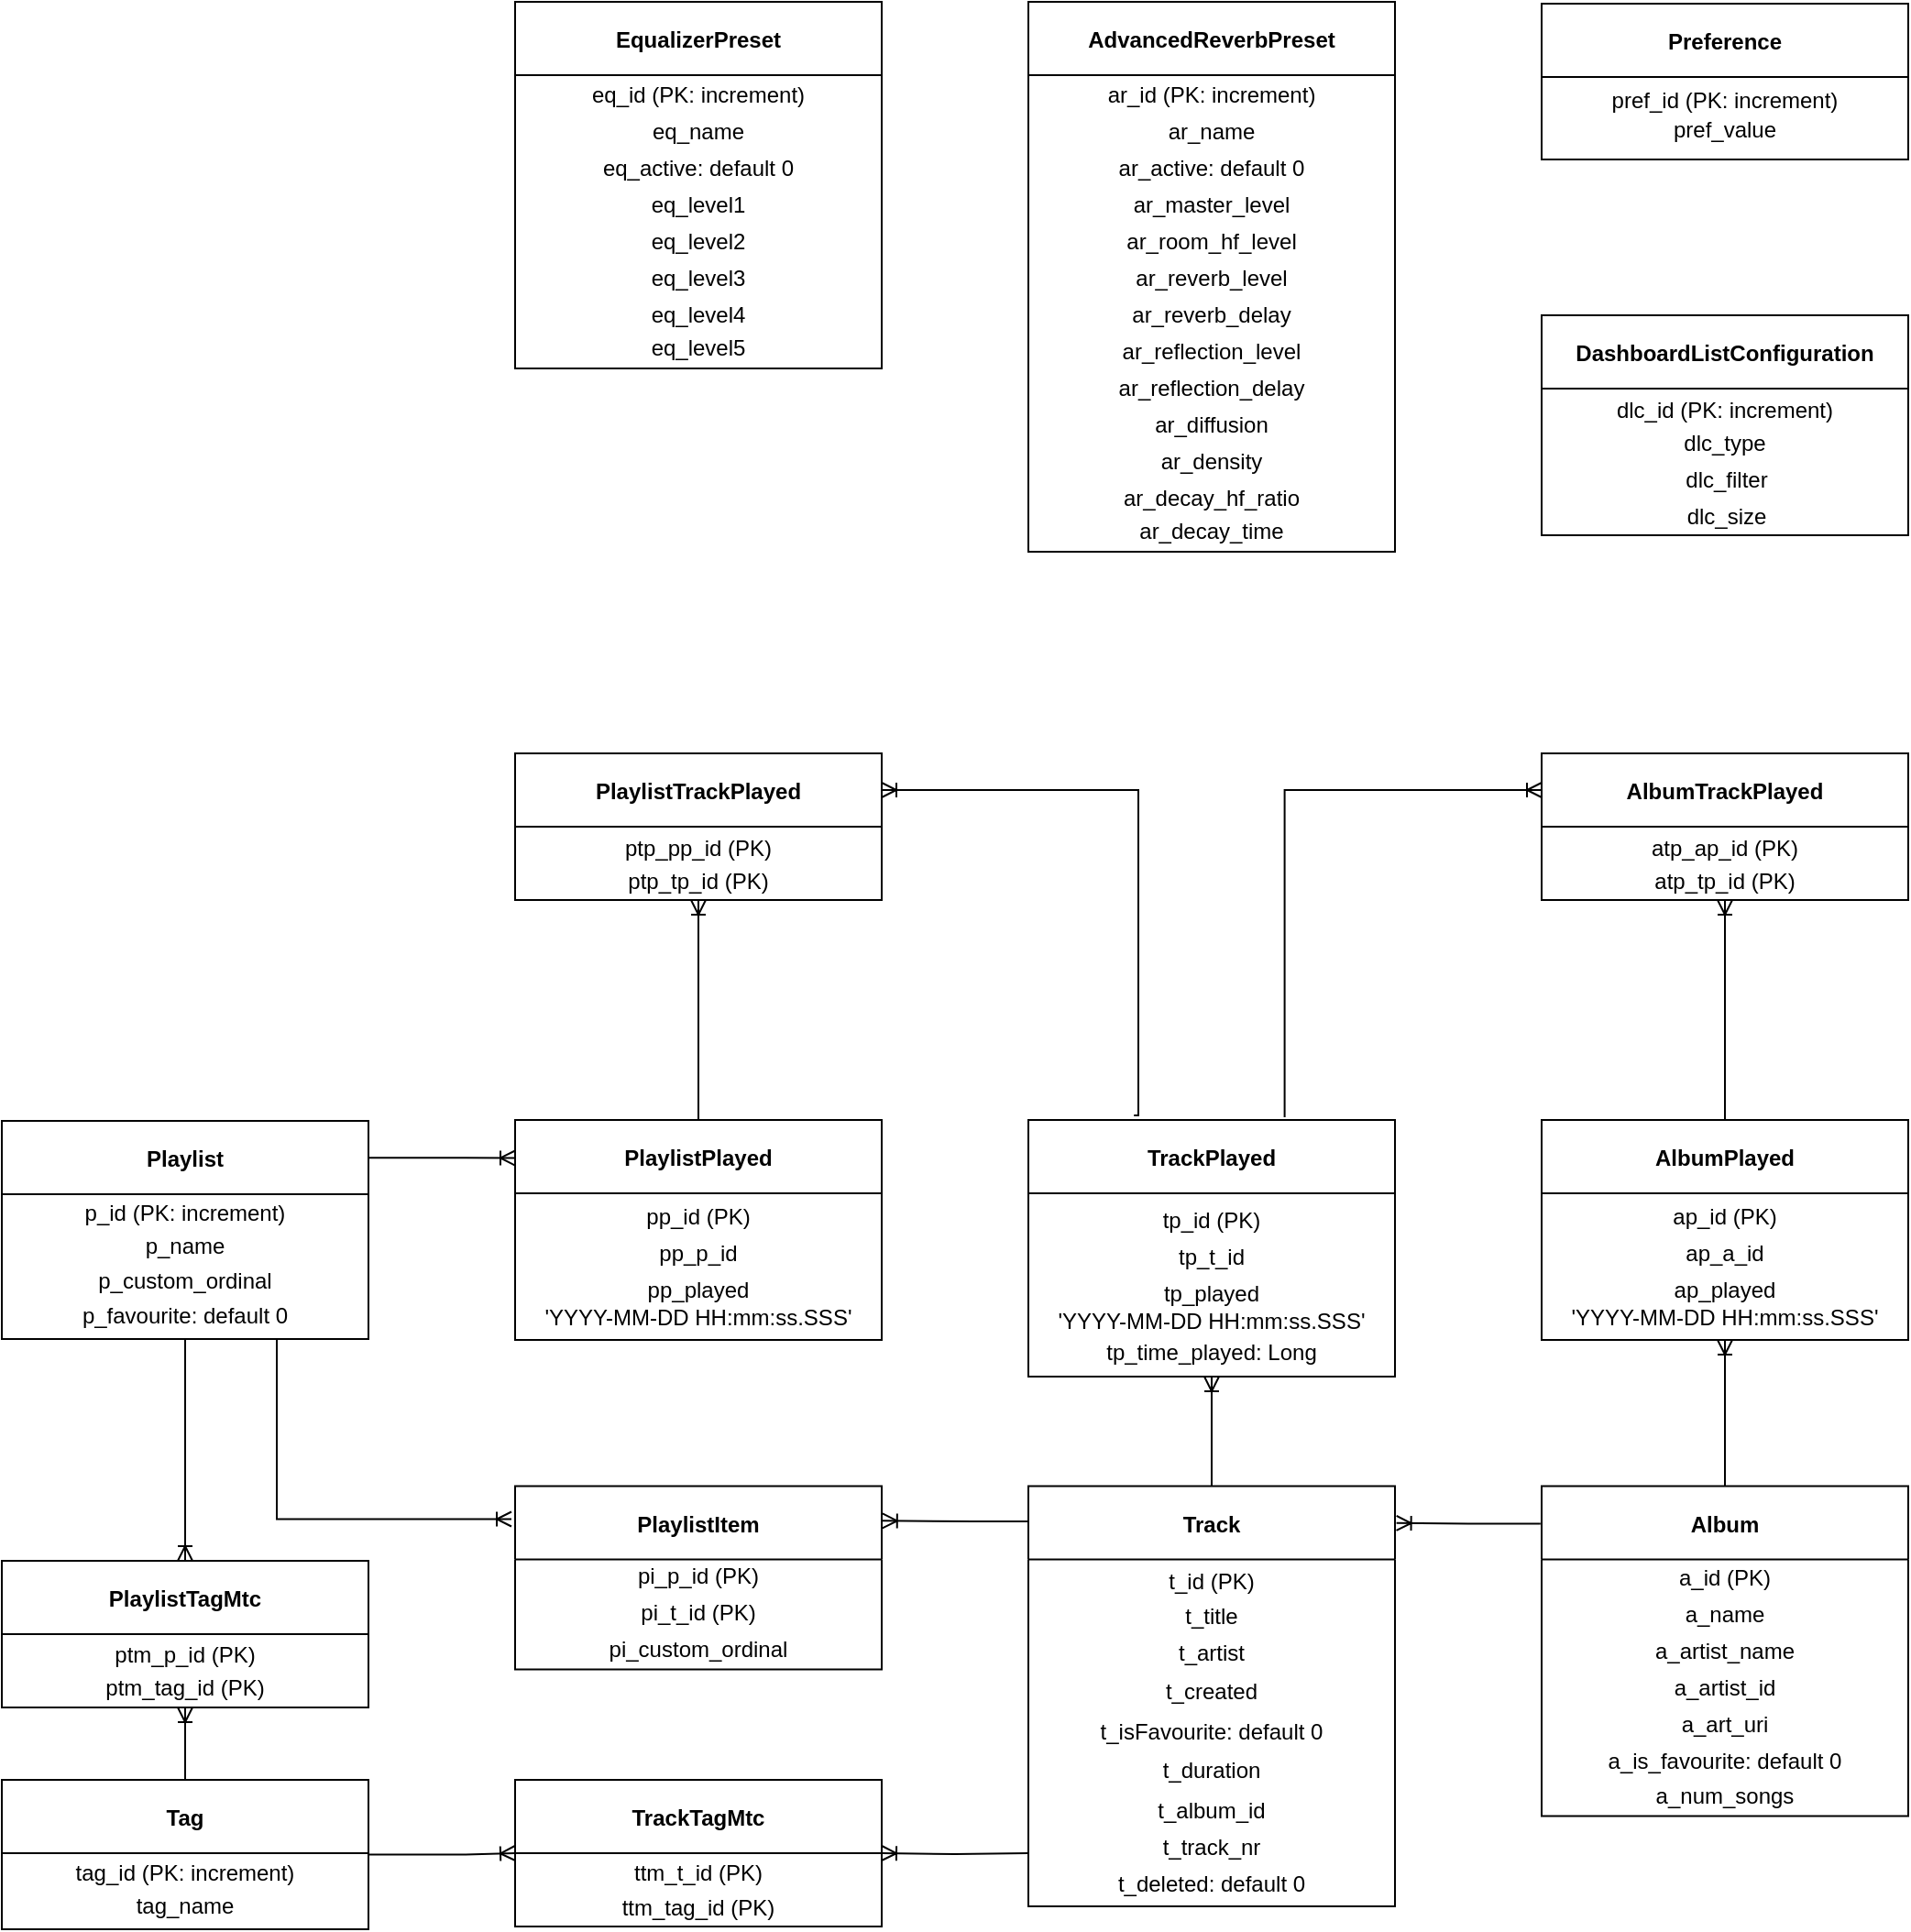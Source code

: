 <mxfile version="14.9.6" type="device"><diagram id="R2lEEEUBdFMjLlhIrx00" name="Page-1"><mxGraphModel dx="2131" dy="1140" grid="1" gridSize="10" guides="1" tooltips="1" connect="1" arrows="1" fold="1" page="1" pageScale="1" pageWidth="850" pageHeight="1100" math="0" shadow="0" extFonts="Permanent Marker^https://fonts.googleapis.com/css?family=Permanent+Marker"><root><mxCell id="0"/><mxCell id="1" parent="0"/><mxCell id="EXQ5YkTZao0YpwizTzRX-23" style="edgeStyle=orthogonalEdgeStyle;rounded=0;orthogonalLoop=1;jettySize=auto;html=1;exitX=0.5;exitY=0;exitDx=0;exitDy=0;entryX=0.5;entryY=1;entryDx=0;entryDy=0;endArrow=ERoneToMany;endFill=0;" parent="1" source="ASpLACSmr5t7BUj4uXGP-8" target="C73bpjmQPpyLcj9TKDOl-4" edge="1"><mxGeometry relative="1" as="geometry"/></mxCell><mxCell id="ASpLACSmr5t7BUj4uXGP-8" value="Tag" style="swimlane;startSize=40;" parent="1" vertex="1"><mxGeometry x="-520" y="999" width="200" height="81.5" as="geometry"/></mxCell><mxCell id="ASpLACSmr5t7BUj4uXGP-9" value="tag_id (PK: increment)" style="text;html=1;strokeColor=none;fillColor=none;align=center;verticalAlign=middle;whiteSpace=wrap;rounded=0;" parent="ASpLACSmr5t7BUj4uXGP-8" vertex="1"><mxGeometry x="10" y="41" width="180" height="20" as="geometry"/></mxCell><mxCell id="ASpLACSmr5t7BUj4uXGP-10" value="tag_name" style="text;html=1;strokeColor=none;fillColor=none;align=center;verticalAlign=middle;whiteSpace=wrap;rounded=0;" parent="ASpLACSmr5t7BUj4uXGP-8" vertex="1"><mxGeometry x="10" y="59" width="180" height="20" as="geometry"/></mxCell><mxCell id="C73bpjmQPpyLcj9TKDOl-4" value="PlaylistTagMtc" style="swimlane;startSize=40;" parent="1" vertex="1"><mxGeometry x="-520" y="879.5" width="200" height="80" as="geometry"/></mxCell><mxCell id="C73bpjmQPpyLcj9TKDOl-5" value="ptm_p_id (PK)" style="text;html=1;strokeColor=none;fillColor=none;align=center;verticalAlign=middle;whiteSpace=wrap;rounded=0;" parent="C73bpjmQPpyLcj9TKDOl-4" vertex="1"><mxGeometry x="10" y="41" width="180" height="20" as="geometry"/></mxCell><mxCell id="C73bpjmQPpyLcj9TKDOl-6" value="ptm_tag_id (PK)" style="text;html=1;strokeColor=none;fillColor=none;align=center;verticalAlign=middle;whiteSpace=wrap;rounded=0;" parent="C73bpjmQPpyLcj9TKDOl-4" vertex="1"><mxGeometry x="10" y="59" width="180" height="20" as="geometry"/></mxCell><mxCell id="C73bpjmQPpyLcj9TKDOl-7" value="TrackTagMtc" style="swimlane;startSize=40;" parent="1" vertex="1"><mxGeometry x="-240" y="999" width="200" height="80" as="geometry"/></mxCell><mxCell id="C73bpjmQPpyLcj9TKDOl-8" value="ttm_t_id (PK)" style="text;html=1;strokeColor=none;fillColor=none;align=center;verticalAlign=middle;whiteSpace=wrap;rounded=0;" parent="C73bpjmQPpyLcj9TKDOl-7" vertex="1"><mxGeometry x="10" y="41" width="180" height="20" as="geometry"/></mxCell><mxCell id="C73bpjmQPpyLcj9TKDOl-9" value="ttm_tag_id (PK)" style="text;html=1;strokeColor=none;fillColor=none;align=center;verticalAlign=middle;whiteSpace=wrap;rounded=0;" parent="C73bpjmQPpyLcj9TKDOl-7" vertex="1"><mxGeometry x="10" y="60" width="180" height="20" as="geometry"/></mxCell><mxCell id="d-JsLVM1JyWQdLtU0kbF-2" value="TrackPlayed" style="swimlane;startSize=40;" parent="1" vertex="1"><mxGeometry x="40" y="639" width="200" height="140" as="geometry"/></mxCell><mxCell id="d-JsLVM1JyWQdLtU0kbF-3" value="tp_t_id" style="text;html=1;strokeColor=none;fillColor=none;align=center;verticalAlign=middle;whiteSpace=wrap;rounded=0;" parent="d-JsLVM1JyWQdLtU0kbF-2" vertex="1"><mxGeometry x="10" y="65" width="180" height="20" as="geometry"/></mxCell><mxCell id="d-JsLVM1JyWQdLtU0kbF-4" value="tp_played&lt;br&gt;'YYYY-MM-DD HH:mm:ss.SSS'" style="text;html=1;strokeColor=none;fillColor=none;align=center;verticalAlign=middle;whiteSpace=wrap;rounded=0;" parent="d-JsLVM1JyWQdLtU0kbF-2" vertex="1"><mxGeometry x="10" y="81" width="180" height="41" as="geometry"/></mxCell><mxCell id="fkV-pkd2NKX07XmD6Tck-6" value="tp_time_played: Long" style="text;html=1;strokeColor=none;fillColor=none;align=center;verticalAlign=middle;whiteSpace=wrap;rounded=0;" parent="d-JsLVM1JyWQdLtU0kbF-2" vertex="1"><mxGeometry x="10" y="117" width="180" height="20" as="geometry"/></mxCell><mxCell id="XH_8SLgn-L2avjQo0xNR-10" value="tp_id (PK)" style="text;html=1;strokeColor=none;fillColor=none;align=center;verticalAlign=middle;whiteSpace=wrap;rounded=0;" parent="d-JsLVM1JyWQdLtU0kbF-2" vertex="1"><mxGeometry x="10" y="45" width="180" height="20" as="geometry"/></mxCell><mxCell id="EXQ5YkTZao0YpwizTzRX-2" value="" style="group" parent="1" vertex="1" connectable="0"><mxGeometry x="-520" y="639.5" width="200" height="119" as="geometry"/></mxCell><mxCell id="ASpLACSmr5t7BUj4uXGP-6" value="Playlist" style="swimlane;startSize=40;" parent="EXQ5YkTZao0YpwizTzRX-2" vertex="1"><mxGeometry width="200" height="119" as="geometry"/></mxCell><mxCell id="ASpLACSmr5t7BUj4uXGP-7" value="p_id (PK: increment)" style="text;html=1;strokeColor=none;fillColor=none;align=center;verticalAlign=middle;whiteSpace=wrap;rounded=0;" parent="ASpLACSmr5t7BUj4uXGP-6" vertex="1"><mxGeometry x="10" y="40" width="180" height="20" as="geometry"/></mxCell><mxCell id="ASpLACSmr5t7BUj4uXGP-16" value="p_name" style="text;html=1;strokeColor=none;fillColor=none;align=center;verticalAlign=middle;whiteSpace=wrap;rounded=0;" parent="EXQ5YkTZao0YpwizTzRX-2" vertex="1"><mxGeometry x="10" y="58" width="180" height="20" as="geometry"/></mxCell><mxCell id="93T6C2DbR8N9bo7Hs1vx-21" value="p_custom_ordinal" style="text;html=1;strokeColor=none;fillColor=none;align=center;verticalAlign=middle;whiteSpace=wrap;rounded=0;" parent="EXQ5YkTZao0YpwizTzRX-2" vertex="1"><mxGeometry x="10" y="77" width="180" height="20" as="geometry"/></mxCell><mxCell id="93T6C2DbR8N9bo7Hs1vx-22" value="p_favourite: default 0" style="text;html=1;strokeColor=none;fillColor=none;align=center;verticalAlign=middle;whiteSpace=wrap;rounded=0;" parent="EXQ5YkTZao0YpwizTzRX-2" vertex="1"><mxGeometry x="10" y="96" width="180" height="20" as="geometry"/></mxCell><mxCell id="EXQ5YkTZao0YpwizTzRX-3" value="" style="group" parent="1" vertex="1" connectable="0"><mxGeometry x="-240" y="838.75" width="200" height="100" as="geometry"/></mxCell><mxCell id="Jwq-ULi-y-qju-EVucu7-1" value="PlaylistItem" style="swimlane;startSize=40;" parent="EXQ5YkTZao0YpwizTzRX-3" vertex="1"><mxGeometry width="200" height="100" as="geometry"/></mxCell><mxCell id="Jwq-ULi-y-qju-EVucu7-2" value="pi_p_id (PK)" style="text;html=1;strokeColor=none;fillColor=none;align=center;verticalAlign=middle;whiteSpace=wrap;rounded=0;" parent="Jwq-ULi-y-qju-EVucu7-1" vertex="1"><mxGeometry x="10" y="39" width="180" height="20" as="geometry"/></mxCell><mxCell id="Jwq-ULi-y-qju-EVucu7-3" value="pi_t_id (PK)" style="text;html=1;strokeColor=none;fillColor=none;align=center;verticalAlign=middle;whiteSpace=wrap;rounded=0;" parent="Jwq-ULi-y-qju-EVucu7-1" vertex="1"><mxGeometry x="10" y="59" width="180" height="20" as="geometry"/></mxCell><mxCell id="93T6C2DbR8N9bo7Hs1vx-20" value="pi_custom_ordinal" style="text;html=1;strokeColor=none;fillColor=none;align=center;verticalAlign=middle;whiteSpace=wrap;rounded=0;" parent="EXQ5YkTZao0YpwizTzRX-3" vertex="1"><mxGeometry x="10" y="79" width="180" height="20" as="geometry"/></mxCell><mxCell id="EXQ5YkTZao0YpwizTzRX-4" value="" style="group" parent="1" vertex="1" connectable="0"><mxGeometry x="40" y="838.75" width="200" height="229.25" as="geometry"/></mxCell><mxCell id="ASpLACSmr5t7BUj4uXGP-1" value="Track" style="swimlane;startSize=40;" parent="EXQ5YkTZao0YpwizTzRX-4" vertex="1"><mxGeometry width="200" height="229.25" as="geometry"/></mxCell><mxCell id="ASpLACSmr5t7BUj4uXGP-4" value="t_id (PK)" style="text;html=1;strokeColor=none;fillColor=none;align=center;verticalAlign=middle;whiteSpace=wrap;rounded=0;" parent="ASpLACSmr5t7BUj4uXGP-1" vertex="1"><mxGeometry x="10" y="40.704" width="180" height="22.925" as="geometry"/></mxCell><mxCell id="93T6C2DbR8N9bo7Hs1vx-23" value="t_isFavourite: default 0" style="text;html=1;strokeColor=none;fillColor=none;align=center;verticalAlign=middle;whiteSpace=wrap;rounded=0;" parent="ASpLACSmr5t7BUj4uXGP-1" vertex="1"><mxGeometry x="10" y="122.55" width="180" height="22.925" as="geometry"/></mxCell><mxCell id="SshMNhiajl-poPOWsSwz-1" value="t_duration" style="text;html=1;strokeColor=none;fillColor=none;align=center;verticalAlign=middle;whiteSpace=wrap;rounded=0;" parent="ASpLACSmr5t7BUj4uXGP-1" vertex="1"><mxGeometry x="10" y="143.475" width="180" height="22.925" as="geometry"/></mxCell><mxCell id="SshMNhiajl-poPOWsSwz-2" value="t_album_id" style="text;html=1;strokeColor=none;fillColor=none;align=center;verticalAlign=middle;whiteSpace=wrap;rounded=0;" parent="ASpLACSmr5t7BUj4uXGP-1" vertex="1"><mxGeometry x="10" y="165.4" width="180" height="22.925" as="geometry"/></mxCell><mxCell id="EXQ5YkTZao0YpwizTzRX-1" value="t_deleted: default 0" style="text;html=1;strokeColor=none;fillColor=none;align=center;verticalAlign=middle;whiteSpace=wrap;rounded=0;" parent="ASpLACSmr5t7BUj4uXGP-1" vertex="1"><mxGeometry x="10" y="205.325" width="180" height="22.925" as="geometry"/></mxCell><mxCell id="x-qk6k42d9C1XawfwhMS-1" value="t_track_nr" style="text;html=1;strokeColor=none;fillColor=none;align=center;verticalAlign=middle;whiteSpace=wrap;rounded=0;" parent="ASpLACSmr5t7BUj4uXGP-1" vertex="1"><mxGeometry x="10" y="187.25" width="180" height="20" as="geometry"/></mxCell><mxCell id="ASpLACSmr5t7BUj4uXGP-5" value="t_title" style="text;html=1;strokeColor=none;fillColor=none;align=center;verticalAlign=middle;whiteSpace=wrap;rounded=0;" parent="EXQ5YkTZao0YpwizTzRX-4" vertex="1"><mxGeometry x="10" y="59.629" width="180" height="22.925" as="geometry"/></mxCell><mxCell id="ASpLACSmr5t7BUj4uXGP-14" value="t_artist" style="text;html=1;strokeColor=none;fillColor=none;align=center;verticalAlign=middle;whiteSpace=wrap;rounded=0;" parent="EXQ5YkTZao0YpwizTzRX-4" vertex="1"><mxGeometry x="10" y="79.7" width="180" height="22.925" as="geometry"/></mxCell><mxCell id="93T6C2DbR8N9bo7Hs1vx-1" value="t_created" style="text;html=1;strokeColor=none;fillColor=none;align=center;verticalAlign=middle;whiteSpace=wrap;rounded=0;" parent="EXQ5YkTZao0YpwizTzRX-4" vertex="1"><mxGeometry x="10" y="100.625" width="180" height="22.925" as="geometry"/></mxCell><mxCell id="EXQ5YkTZao0YpwizTzRX-5" value="" style="group" parent="1" vertex="1" connectable="0"><mxGeometry x="-240" y="29" width="200" height="200" as="geometry"/></mxCell><mxCell id="ASpLACSmr5t7BUj4uXGP-19" value="EqualizerPreset" style="swimlane;startSize=40;" parent="EXQ5YkTZao0YpwizTzRX-5" vertex="1"><mxGeometry width="200" height="200" as="geometry"/></mxCell><mxCell id="ASpLACSmr5t7BUj4uXGP-20" value="eq_id (PK: increment)" style="text;html=1;strokeColor=none;fillColor=none;align=center;verticalAlign=middle;whiteSpace=wrap;rounded=0;" parent="ASpLACSmr5t7BUj4uXGP-19" vertex="1"><mxGeometry x="10" y="41" width="180" height="20" as="geometry"/></mxCell><mxCell id="ASpLACSmr5t7BUj4uXGP-21" value="eq_name" style="text;html=1;strokeColor=none;fillColor=none;align=center;verticalAlign=middle;whiteSpace=wrap;rounded=0;" parent="ASpLACSmr5t7BUj4uXGP-19" vertex="1"><mxGeometry x="10" y="61" width="180" height="20" as="geometry"/></mxCell><mxCell id="ASpLACSmr5t7BUj4uXGP-22" value="eq_active: default 0" style="text;html=1;strokeColor=none;fillColor=none;align=center;verticalAlign=middle;whiteSpace=wrap;rounded=0;" parent="ASpLACSmr5t7BUj4uXGP-19" vertex="1"><mxGeometry x="10" y="81" width="180" height="20" as="geometry"/></mxCell><mxCell id="ASpLACSmr5t7BUj4uXGP-23" value="eq_level1" style="text;html=1;strokeColor=none;fillColor=none;align=center;verticalAlign=middle;whiteSpace=wrap;rounded=0;" parent="ASpLACSmr5t7BUj4uXGP-19" vertex="1"><mxGeometry x="10" y="101" width="180" height="20" as="geometry"/></mxCell><mxCell id="93T6C2DbR8N9bo7Hs1vx-12" value="eq_level2" style="text;html=1;strokeColor=none;fillColor=none;align=center;verticalAlign=middle;whiteSpace=wrap;rounded=0;" parent="EXQ5YkTZao0YpwizTzRX-5" vertex="1"><mxGeometry x="10" y="121" width="180" height="20" as="geometry"/></mxCell><mxCell id="93T6C2DbR8N9bo7Hs1vx-13" value="eq_level3" style="text;html=1;strokeColor=none;fillColor=none;align=center;verticalAlign=middle;whiteSpace=wrap;rounded=0;" parent="EXQ5YkTZao0YpwizTzRX-5" vertex="1"><mxGeometry x="10" y="141" width="180" height="20" as="geometry"/></mxCell><mxCell id="93T6C2DbR8N9bo7Hs1vx-14" value="eq_level4" style="text;html=1;strokeColor=none;fillColor=none;align=center;verticalAlign=middle;whiteSpace=wrap;rounded=0;" parent="EXQ5YkTZao0YpwizTzRX-5" vertex="1"><mxGeometry x="10" y="161" width="180" height="20" as="geometry"/></mxCell><mxCell id="93T6C2DbR8N9bo7Hs1vx-15" value="eq_level5" style="text;html=1;strokeColor=none;fillColor=none;align=center;verticalAlign=middle;whiteSpace=wrap;rounded=0;" parent="EXQ5YkTZao0YpwizTzRX-5" vertex="1"><mxGeometry x="10" y="179" width="180" height="20" as="geometry"/></mxCell><mxCell id="EXQ5YkTZao0YpwizTzRX-6" value="" style="group" parent="1" vertex="1" connectable="0"><mxGeometry x="40" y="29" width="200" height="300" as="geometry"/></mxCell><mxCell id="Jwq-ULi-y-qju-EVucu7-20" value="AdvancedReverbPreset" style="swimlane;startSize=40;" parent="EXQ5YkTZao0YpwizTzRX-6" vertex="1"><mxGeometry width="200" height="300" as="geometry"/></mxCell><mxCell id="Jwq-ULi-y-qju-EVucu7-21" value="ar_id (PK: increment)" style="text;html=1;strokeColor=none;fillColor=none;align=center;verticalAlign=middle;whiteSpace=wrap;rounded=0;" parent="Jwq-ULi-y-qju-EVucu7-20" vertex="1"><mxGeometry x="10" y="41" width="180" height="20" as="geometry"/></mxCell><mxCell id="Jwq-ULi-y-qju-EVucu7-22" value="ar_name" style="text;html=1;strokeColor=none;fillColor=none;align=center;verticalAlign=middle;whiteSpace=wrap;rounded=0;" parent="Jwq-ULi-y-qju-EVucu7-20" vertex="1"><mxGeometry x="10" y="61" width="180" height="20" as="geometry"/></mxCell><mxCell id="Jwq-ULi-y-qju-EVucu7-23" value="ar_active: default 0" style="text;html=1;strokeColor=none;fillColor=none;align=center;verticalAlign=middle;whiteSpace=wrap;rounded=0;" parent="Jwq-ULi-y-qju-EVucu7-20" vertex="1"><mxGeometry x="10" y="81" width="180" height="20" as="geometry"/></mxCell><mxCell id="Jwq-ULi-y-qju-EVucu7-24" value="ar_master_level" style="text;html=1;strokeColor=none;fillColor=none;align=center;verticalAlign=middle;whiteSpace=wrap;rounded=0;" parent="Jwq-ULi-y-qju-EVucu7-20" vertex="1"><mxGeometry x="10" y="101" width="180" height="20" as="geometry"/></mxCell><mxCell id="93T6C2DbR8N9bo7Hs1vx-3" value="ar_room_hf_level" style="text;html=1;strokeColor=none;fillColor=none;align=center;verticalAlign=middle;whiteSpace=wrap;rounded=0;" parent="EXQ5YkTZao0YpwizTzRX-6" vertex="1"><mxGeometry x="10" y="121" width="180" height="20" as="geometry"/></mxCell><mxCell id="93T6C2DbR8N9bo7Hs1vx-4" value="ar_reverb_level" style="text;html=1;strokeColor=none;fillColor=none;align=center;verticalAlign=middle;whiteSpace=wrap;rounded=0;" parent="EXQ5YkTZao0YpwizTzRX-6" vertex="1"><mxGeometry x="10" y="141" width="180" height="20" as="geometry"/></mxCell><mxCell id="93T6C2DbR8N9bo7Hs1vx-5" value="ar_reverb_delay" style="text;html=1;strokeColor=none;fillColor=none;align=center;verticalAlign=middle;whiteSpace=wrap;rounded=0;" parent="EXQ5YkTZao0YpwizTzRX-6" vertex="1"><mxGeometry x="10" y="161" width="180" height="20" as="geometry"/></mxCell><mxCell id="93T6C2DbR8N9bo7Hs1vx-6" value="ar_reflection_level" style="text;html=1;strokeColor=none;fillColor=none;align=center;verticalAlign=middle;whiteSpace=wrap;rounded=0;" parent="EXQ5YkTZao0YpwizTzRX-6" vertex="1"><mxGeometry x="10" y="181" width="180" height="20" as="geometry"/></mxCell><mxCell id="93T6C2DbR8N9bo7Hs1vx-7" value="ar_reflection_delay" style="text;html=1;strokeColor=none;fillColor=none;align=center;verticalAlign=middle;whiteSpace=wrap;rounded=0;" parent="EXQ5YkTZao0YpwizTzRX-6" vertex="1"><mxGeometry x="10" y="201" width="180" height="20" as="geometry"/></mxCell><mxCell id="93T6C2DbR8N9bo7Hs1vx-8" value="ar_diffusion" style="text;html=1;strokeColor=none;fillColor=none;align=center;verticalAlign=middle;whiteSpace=wrap;rounded=0;" parent="EXQ5YkTZao0YpwizTzRX-6" vertex="1"><mxGeometry x="10" y="221" width="180" height="20" as="geometry"/></mxCell><mxCell id="93T6C2DbR8N9bo7Hs1vx-9" value="ar_density" style="text;html=1;strokeColor=none;fillColor=none;align=center;verticalAlign=middle;whiteSpace=wrap;rounded=0;" parent="EXQ5YkTZao0YpwizTzRX-6" vertex="1"><mxGeometry x="10" y="241" width="180" height="20" as="geometry"/></mxCell><mxCell id="93T6C2DbR8N9bo7Hs1vx-10" value="ar_decay_hf_ratio" style="text;html=1;strokeColor=none;fillColor=none;align=center;verticalAlign=middle;whiteSpace=wrap;rounded=0;" parent="EXQ5YkTZao0YpwizTzRX-6" vertex="1"><mxGeometry x="10" y="261" width="180" height="20" as="geometry"/></mxCell><mxCell id="93T6C2DbR8N9bo7Hs1vx-11" value="ar_decay_time" style="text;html=1;strokeColor=none;fillColor=none;align=center;verticalAlign=middle;whiteSpace=wrap;rounded=0;" parent="EXQ5YkTZao0YpwizTzRX-6" vertex="1"><mxGeometry x="10" y="279" width="180" height="20" as="geometry"/></mxCell><mxCell id="EXQ5YkTZao0YpwizTzRX-7" value="AlbumPlayed" style="swimlane;startSize=40;" parent="1" vertex="1"><mxGeometry x="320" y="639" width="200" height="120" as="geometry"/></mxCell><mxCell id="EXQ5YkTZao0YpwizTzRX-8" value="ap_a_id" style="text;html=1;strokeColor=none;fillColor=none;align=center;verticalAlign=middle;whiteSpace=wrap;rounded=0;" parent="EXQ5YkTZao0YpwizTzRX-7" vertex="1"><mxGeometry x="10" y="63" width="180" height="20" as="geometry"/></mxCell><mxCell id="EXQ5YkTZao0YpwizTzRX-9" value="ap_played&lt;br&gt;'YYYY-MM-DD HH:mm:ss.SSS'" style="text;html=1;strokeColor=none;fillColor=none;align=center;verticalAlign=middle;whiteSpace=wrap;rounded=0;" parent="EXQ5YkTZao0YpwizTzRX-7" vertex="1"><mxGeometry x="10" y="79" width="180" height="41" as="geometry"/></mxCell><mxCell id="XH_8SLgn-L2avjQo0xNR-9" value="ap_id (PK)" style="text;html=1;strokeColor=none;fillColor=none;align=center;verticalAlign=middle;whiteSpace=wrap;rounded=0;" parent="EXQ5YkTZao0YpwizTzRX-7" vertex="1"><mxGeometry x="10" y="43" width="180" height="20" as="geometry"/></mxCell><mxCell id="EXQ5YkTZao0YpwizTzRX-10" value="PlaylistPlayed" style="swimlane;startSize=40;" parent="1" vertex="1"><mxGeometry x="-240" y="639" width="200" height="120" as="geometry"/></mxCell><mxCell id="EXQ5YkTZao0YpwizTzRX-11" value="pp_p_id" style="text;html=1;strokeColor=none;fillColor=none;align=center;verticalAlign=middle;whiteSpace=wrap;rounded=0;" parent="EXQ5YkTZao0YpwizTzRX-10" vertex="1"><mxGeometry x="10" y="63" width="180" height="20" as="geometry"/></mxCell><mxCell id="EXQ5YkTZao0YpwizTzRX-12" value="pp_played&lt;br&gt;'YYYY-MM-DD HH:mm:ss.SSS'" style="text;html=1;strokeColor=none;fillColor=none;align=center;verticalAlign=middle;whiteSpace=wrap;rounded=0;" parent="EXQ5YkTZao0YpwizTzRX-10" vertex="1"><mxGeometry x="10" y="79" width="180" height="41" as="geometry"/></mxCell><mxCell id="XH_8SLgn-L2avjQo0xNR-8" value="pp_id (PK)" style="text;html=1;strokeColor=none;fillColor=none;align=center;verticalAlign=middle;whiteSpace=wrap;rounded=0;" parent="EXQ5YkTZao0YpwizTzRX-10" vertex="1"><mxGeometry x="10" y="43" width="180" height="20" as="geometry"/></mxCell><mxCell id="EXQ5YkTZao0YpwizTzRX-13" value="Album" style="swimlane;startSize=40;" parent="1" vertex="1"><mxGeometry x="320" y="838.75" width="200" height="180" as="geometry"/></mxCell><mxCell id="EXQ5YkTZao0YpwizTzRX-14" value="a_id (PK)" style="text;html=1;strokeColor=none;fillColor=none;align=center;verticalAlign=middle;whiteSpace=wrap;rounded=0;" parent="EXQ5YkTZao0YpwizTzRX-13" vertex="1"><mxGeometry x="10" y="40" width="180" height="20" as="geometry"/></mxCell><mxCell id="EXQ5YkTZao0YpwizTzRX-16" value="a_name" style="text;html=1;strokeColor=none;fillColor=none;align=center;verticalAlign=middle;whiteSpace=wrap;rounded=0;" parent="EXQ5YkTZao0YpwizTzRX-13" vertex="1"><mxGeometry x="10" y="60" width="180" height="20" as="geometry"/></mxCell><mxCell id="EXQ5YkTZao0YpwizTzRX-17" value="a_artist_name" style="text;html=1;strokeColor=none;fillColor=none;align=center;verticalAlign=middle;whiteSpace=wrap;rounded=0;" parent="EXQ5YkTZao0YpwizTzRX-13" vertex="1"><mxGeometry x="10" y="80" width="180" height="20" as="geometry"/></mxCell><mxCell id="EXQ5YkTZao0YpwizTzRX-18" value="a_artist_id" style="text;html=1;strokeColor=none;fillColor=none;align=center;verticalAlign=middle;whiteSpace=wrap;rounded=0;" parent="EXQ5YkTZao0YpwizTzRX-13" vertex="1"><mxGeometry x="10" y="100" width="180" height="20" as="geometry"/></mxCell><mxCell id="EXQ5YkTZao0YpwizTzRX-19" value="a_art_uri" style="text;html=1;strokeColor=none;fillColor=none;align=center;verticalAlign=middle;whiteSpace=wrap;rounded=0;" parent="EXQ5YkTZao0YpwizTzRX-13" vertex="1"><mxGeometry x="10" y="120" width="180" height="20" as="geometry"/></mxCell><mxCell id="EXQ5YkTZao0YpwizTzRX-20" value="a_is_favourite: default 0" style="text;html=1;strokeColor=none;fillColor=none;align=center;verticalAlign=middle;whiteSpace=wrap;rounded=0;" parent="EXQ5YkTZao0YpwizTzRX-13" vertex="1"><mxGeometry x="10" y="140" width="180" height="20" as="geometry"/></mxCell><mxCell id="EXQ5YkTZao0YpwizTzRX-21" value="a_num_songs" style="text;html=1;strokeColor=none;fillColor=none;align=center;verticalAlign=middle;whiteSpace=wrap;rounded=0;" parent="EXQ5YkTZao0YpwizTzRX-13" vertex="1"><mxGeometry x="10" y="159" width="180" height="20" as="geometry"/></mxCell><mxCell id="EXQ5YkTZao0YpwizTzRX-25" style="edgeStyle=orthogonalEdgeStyle;rounded=0;orthogonalLoop=1;jettySize=auto;html=1;exitX=0.5;exitY=1;exitDx=0;exitDy=0;endArrow=ERoneToMany;endFill=0;entryX=0.5;entryY=0;entryDx=0;entryDy=0;" parent="1" source="ASpLACSmr5t7BUj4uXGP-6" target="C73bpjmQPpyLcj9TKDOl-4" edge="1"><mxGeometry relative="1" as="geometry"><mxPoint x="-20" y="879.5" as="sourcePoint"/><mxPoint x="-140" y="879" as="targetPoint"/><Array as="points"><mxPoint x="-420" y="859"/><mxPoint x="-420" y="859"/></Array></mxGeometry></mxCell><mxCell id="EXQ5YkTZao0YpwizTzRX-26" style="edgeStyle=orthogonalEdgeStyle;rounded=0;orthogonalLoop=1;jettySize=auto;html=1;exitX=1.001;exitY=0.169;exitDx=0;exitDy=0;endArrow=ERoneToMany;endFill=0;entryX=0;entryY=0.173;entryDx=0;entryDy=0;entryPerimeter=0;exitPerimeter=0;" parent="1" source="ASpLACSmr5t7BUj4uXGP-6" target="EXQ5YkTZao0YpwizTzRX-10" edge="1"><mxGeometry relative="1" as="geometry"><mxPoint x="-140" y="669.25" as="sourcePoint"/><mxPoint x="-140" y="639" as="targetPoint"/></mxGeometry></mxCell><mxCell id="EXQ5YkTZao0YpwizTzRX-27" style="edgeStyle=orthogonalEdgeStyle;rounded=0;orthogonalLoop=1;jettySize=auto;html=1;exitX=0.75;exitY=1;exitDx=0;exitDy=0;endArrow=ERoneToMany;endFill=0;entryX=-0.01;entryY=0.18;entryDx=0;entryDy=0;entryPerimeter=0;" parent="1" source="ASpLACSmr5t7BUj4uXGP-6" target="Jwq-ULi-y-qju-EVucu7-1" edge="1"><mxGeometry relative="1" as="geometry"><mxPoint x="-290" y="759.25" as="sourcePoint"/><mxPoint x="-290" y="839.75" as="targetPoint"/><Array as="points"><mxPoint x="-370" y="857"/></Array></mxGeometry></mxCell><mxCell id="EXQ5YkTZao0YpwizTzRX-28" style="edgeStyle=orthogonalEdgeStyle;rounded=0;orthogonalLoop=1;jettySize=auto;html=1;endArrow=ERoneToMany;endFill=0;entryX=1.002;entryY=0.189;entryDx=0;entryDy=0;entryPerimeter=0;" parent="1" target="Jwq-ULi-y-qju-EVucu7-1" edge="1"><mxGeometry relative="1" as="geometry"><mxPoint x="40" y="858" as="sourcePoint"/><mxPoint x="-37" y="858" as="targetPoint"/><Array as="points"><mxPoint x="10" y="858"/></Array></mxGeometry></mxCell><mxCell id="EXQ5YkTZao0YpwizTzRX-29" style="edgeStyle=orthogonalEdgeStyle;rounded=0;orthogonalLoop=1;jettySize=auto;html=1;exitX=1;exitY=0.5;exitDx=0;exitDy=0;endArrow=ERoneToMany;endFill=0;entryX=0;entryY=0.5;entryDx=0;entryDy=0;" parent="1" source="ASpLACSmr5t7BUj4uXGP-8" target="C73bpjmQPpyLcj9TKDOl-7" edge="1"><mxGeometry relative="1" as="geometry"><mxPoint x="-40" y="1059.003" as="sourcePoint"/><mxPoint x="-220" y="1028" as="targetPoint"/><Array as="points"><mxPoint x="-270" y="1040"/></Array></mxGeometry></mxCell><mxCell id="EXQ5YkTZao0YpwizTzRX-30" style="edgeStyle=orthogonalEdgeStyle;rounded=0;orthogonalLoop=1;jettySize=auto;html=1;endArrow=ERoneToMany;endFill=0;entryX=1;entryY=0.5;entryDx=0;entryDy=0;" parent="1" target="C73bpjmQPpyLcj9TKDOl-7" edge="1"><mxGeometry relative="1" as="geometry"><mxPoint x="40" y="1039" as="sourcePoint"/><mxPoint x="-20" y="1039" as="targetPoint"/><Array as="points"/></mxGeometry></mxCell><mxCell id="EXQ5YkTZao0YpwizTzRX-31" style="edgeStyle=orthogonalEdgeStyle;rounded=0;orthogonalLoop=1;jettySize=auto;html=1;exitX=0.5;exitY=0;exitDx=0;exitDy=0;endArrow=ERoneToMany;endFill=0;" parent="1" source="ASpLACSmr5t7BUj4uXGP-1" edge="1"><mxGeometry relative="1" as="geometry"><mxPoint x="240" y="959.503" as="sourcePoint"/><mxPoint x="140" y="779" as="targetPoint"/><Array as="points"><mxPoint x="140" y="799"/><mxPoint x="140" y="799"/></Array></mxGeometry></mxCell><mxCell id="EXQ5YkTZao0YpwizTzRX-32" style="edgeStyle=orthogonalEdgeStyle;rounded=0;orthogonalLoop=1;jettySize=auto;html=1;exitX=0.5;exitY=0;exitDx=0;exitDy=0;endArrow=ERoneToMany;endFill=0;" parent="1" edge="1"><mxGeometry relative="1" as="geometry"><mxPoint x="420" y="838.75" as="sourcePoint"/><mxPoint x="420" y="759" as="targetPoint"/><Array as="points"/></mxGeometry></mxCell><mxCell id="wpwrV4D0VXf5bUT_3btV-1" value="" style="group" parent="1" vertex="1" connectable="0"><mxGeometry x="320" y="30" width="200" height="170" as="geometry"/></mxCell><mxCell id="wpwrV4D0VXf5bUT_3btV-2" value="Preference" style="swimlane;startSize=40;" parent="wpwrV4D0VXf5bUT_3btV-1" vertex="1"><mxGeometry width="200" height="85" as="geometry"/></mxCell><mxCell id="wpwrV4D0VXf5bUT_3btV-3" value="pref_id (PK: increment)" style="text;html=1;strokeColor=none;fillColor=none;align=center;verticalAlign=middle;whiteSpace=wrap;rounded=0;" parent="wpwrV4D0VXf5bUT_3btV-2" vertex="1"><mxGeometry x="10" y="44.85" width="180" height="17" as="geometry"/></mxCell><mxCell id="wpwrV4D0VXf5bUT_3btV-5" value="pref_value" style="text;html=1;strokeColor=none;fillColor=none;align=center;verticalAlign=middle;whiteSpace=wrap;rounded=0;" parent="wpwrV4D0VXf5bUT_3btV-2" vertex="1"><mxGeometry x="10" y="60.15" width="180" height="17" as="geometry"/></mxCell><mxCell id="XH_8SLgn-L2avjQo0xNR-1" style="edgeStyle=orthogonalEdgeStyle;rounded=0;orthogonalLoop=1;jettySize=auto;html=1;endArrow=ERoneToMany;endFill=0;entryX=1.004;entryY=0.088;entryDx=0;entryDy=0;entryPerimeter=0;exitX=-0.003;exitY=0.114;exitDx=0;exitDy=0;exitPerimeter=0;" parent="1" source="EXQ5YkTZao0YpwizTzRX-13" target="ASpLACSmr5t7BUj4uXGP-1" edge="1"><mxGeometry relative="1" as="geometry"><mxPoint x="309.6" y="819.35" as="sourcePoint"/><mxPoint x="230.0" y="819.0" as="targetPoint"/><Array as="points"><mxPoint x="280" y="859"/><mxPoint x="241" y="859"/></Array></mxGeometry></mxCell><mxCell id="XH_8SLgn-L2avjQo0xNR-2" value="PlaylistTrackPlayed" style="swimlane;startSize=40;" parent="1" vertex="1"><mxGeometry x="-240" y="439" width="200" height="80" as="geometry"/></mxCell><mxCell id="XH_8SLgn-L2avjQo0xNR-3" value="ptp_pp_id (PK)" style="text;html=1;strokeColor=none;fillColor=none;align=center;verticalAlign=middle;whiteSpace=wrap;rounded=0;" parent="XH_8SLgn-L2avjQo0xNR-2" vertex="1"><mxGeometry x="10" y="42" width="180" height="20" as="geometry"/></mxCell><mxCell id="XH_8SLgn-L2avjQo0xNR-11" value="ptp_tp_id (PK)" style="text;html=1;strokeColor=none;fillColor=none;align=center;verticalAlign=middle;whiteSpace=wrap;rounded=0;" parent="XH_8SLgn-L2avjQo0xNR-2" vertex="1"><mxGeometry x="10" y="60" width="180" height="20" as="geometry"/></mxCell><mxCell id="XH_8SLgn-L2avjQo0xNR-12" value="AlbumTrackPlayed" style="swimlane;startSize=40;" parent="1" vertex="1"><mxGeometry x="320" y="439" width="200" height="80" as="geometry"/></mxCell><mxCell id="XH_8SLgn-L2avjQo0xNR-13" value="atp_ap_id (PK)" style="text;html=1;strokeColor=none;fillColor=none;align=center;verticalAlign=middle;whiteSpace=wrap;rounded=0;" parent="XH_8SLgn-L2avjQo0xNR-12" vertex="1"><mxGeometry x="10" y="42" width="180" height="20" as="geometry"/></mxCell><mxCell id="XH_8SLgn-L2avjQo0xNR-14" value="atp_tp_id (PK)" style="text;html=1;strokeColor=none;fillColor=none;align=center;verticalAlign=middle;whiteSpace=wrap;rounded=0;" parent="XH_8SLgn-L2avjQo0xNR-12" vertex="1"><mxGeometry x="10" y="60" width="180" height="20" as="geometry"/></mxCell><mxCell id="XH_8SLgn-L2avjQo0xNR-15" style="edgeStyle=orthogonalEdgeStyle;rounded=0;orthogonalLoop=1;jettySize=auto;html=1;exitX=0.5;exitY=0;exitDx=0;exitDy=0;endArrow=ERoneToMany;endFill=0;entryX=0.5;entryY=1;entryDx=0;entryDy=0;" parent="1" source="EXQ5YkTZao0YpwizTzRX-7" target="XH_8SLgn-L2avjQo0xNR-14" edge="1"><mxGeometry relative="1" as="geometry"><mxPoint x="370" y="618.75" as="sourcePoint"/><mxPoint x="370" y="559" as="targetPoint"/><Array as="points"><mxPoint x="420" y="579"/><mxPoint x="420" y="579"/></Array></mxGeometry></mxCell><mxCell id="XH_8SLgn-L2avjQo0xNR-16" style="edgeStyle=orthogonalEdgeStyle;rounded=0;orthogonalLoop=1;jettySize=auto;html=1;exitX=0.699;exitY=-0.011;exitDx=0;exitDy=0;endArrow=ERoneToMany;endFill=0;entryX=0;entryY=0.25;entryDx=0;entryDy=0;exitPerimeter=0;" parent="1" source="d-JsLVM1JyWQdLtU0kbF-2" target="XH_8SLgn-L2avjQo0xNR-12" edge="1"><mxGeometry relative="1" as="geometry"><mxPoint x="180" y="599" as="sourcePoint"/><mxPoint x="180" y="479" as="targetPoint"/><Array as="points"><mxPoint x="180" y="459"/></Array></mxGeometry></mxCell><mxCell id="XH_8SLgn-L2avjQo0xNR-17" style="edgeStyle=orthogonalEdgeStyle;rounded=0;orthogonalLoop=1;jettySize=auto;html=1;exitX=0.5;exitY=0;exitDx=0;exitDy=0;endArrow=ERoneToMany;endFill=0;entryX=0.5;entryY=1;entryDx=0;entryDy=0;" parent="1" source="EXQ5YkTZao0YpwizTzRX-10" target="XH_8SLgn-L2avjQo0xNR-11" edge="1"><mxGeometry relative="1" as="geometry"><mxPoint x="-10" y="609" as="sourcePoint"/><mxPoint x="-10" y="489" as="targetPoint"/><Array as="points"><mxPoint x="-140" y="599"/><mxPoint x="-140" y="599"/></Array></mxGeometry></mxCell><mxCell id="XH_8SLgn-L2avjQo0xNR-18" style="edgeStyle=orthogonalEdgeStyle;rounded=0;orthogonalLoop=1;jettySize=auto;html=1;exitX=0.288;exitY=-0.018;exitDx=0;exitDy=0;endArrow=ERoneToMany;endFill=0;entryX=1;entryY=0.25;entryDx=0;entryDy=0;exitPerimeter=0;" parent="1" source="d-JsLVM1JyWQdLtU0kbF-2" target="XH_8SLgn-L2avjQo0xNR-2" edge="1"><mxGeometry relative="1" as="geometry"><mxPoint x="100" y="609" as="sourcePoint"/><mxPoint x="100" y="489" as="targetPoint"/><Array as="points"><mxPoint x="100" y="637"/><mxPoint x="100" y="459"/></Array></mxGeometry></mxCell><mxCell id="7pq6rK3xCXLlmKNtWVls-2" value="DashboardListConfiguration" style="swimlane;startSize=40;" vertex="1" parent="1"><mxGeometry x="320" y="200" width="200" height="120" as="geometry"/></mxCell><mxCell id="7pq6rK3xCXLlmKNtWVls-3" value="dlc_id (PK: increment)" style="text;html=1;strokeColor=none;fillColor=none;align=center;verticalAlign=middle;whiteSpace=wrap;rounded=0;" vertex="1" parent="7pq6rK3xCXLlmKNtWVls-2"><mxGeometry x="10" y="42" width="180" height="20" as="geometry"/></mxCell><mxCell id="7pq6rK3xCXLlmKNtWVls-4" value="dlc_type" style="text;html=1;strokeColor=none;fillColor=none;align=center;verticalAlign=middle;whiteSpace=wrap;rounded=0;" vertex="1" parent="7pq6rK3xCXLlmKNtWVls-2"><mxGeometry x="10" y="60" width="180" height="20" as="geometry"/></mxCell><mxCell id="7pq6rK3xCXLlmKNtWVls-5" value="dlc_filter" style="text;html=1;strokeColor=none;fillColor=none;align=center;verticalAlign=middle;whiteSpace=wrap;rounded=0;" vertex="1" parent="1"><mxGeometry x="331" y="280" width="180" height="20" as="geometry"/></mxCell><mxCell id="7pq6rK3xCXLlmKNtWVls-6" value="dlc_size" style="text;html=1;strokeColor=none;fillColor=none;align=center;verticalAlign=middle;whiteSpace=wrap;rounded=0;" vertex="1" parent="1"><mxGeometry x="331" y="300" width="180" height="20" as="geometry"/></mxCell></root></mxGraphModel></diagram></mxfile>